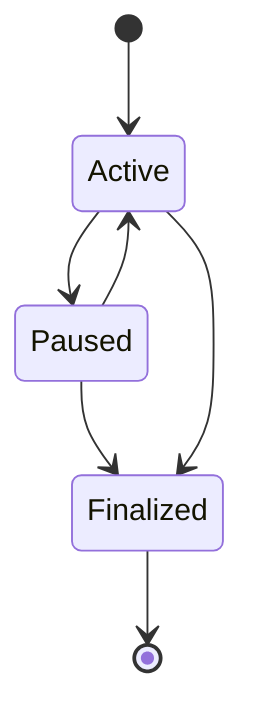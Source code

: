 stateDiagram-v2
    [*] --> Active
    Active --> Paused
    Paused --> Active
    Paused --> Finalized
    Active --> Finalized
    Finalized --> [*]